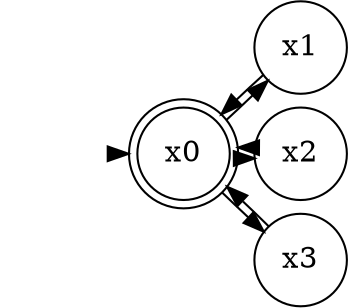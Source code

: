 digraph a {
rankdir=LR;
# splines = ortho
ratio=fill
graph [pad="0.01", nodesep="0.1", ranksep="0.01"];
node [shape=circle];
margin=0;
{rank =same;}
# size="11.7,8.3!";
init [style=invis]
init -> x0
x0 [shape=doublecircle];

x0 -> x1 [texlbl="\scriptsize ⬆1,\{1\}"]
x1 -> x0 [texlbl="\scriptsize ⬇1,\{1\}"]
x0 -> x2 [texlbl="\scriptsize ⬆2,\{2\}"]
x2 -> x0 [texlbl="\scriptsize ⬇2,\{2\}"]
x0 -> x3 [texlbl="\scriptsize ⬆3,\{3\}"]
x3 -> x0 [texlbl="\scriptsize ⬇3,\{3\}"]

}
